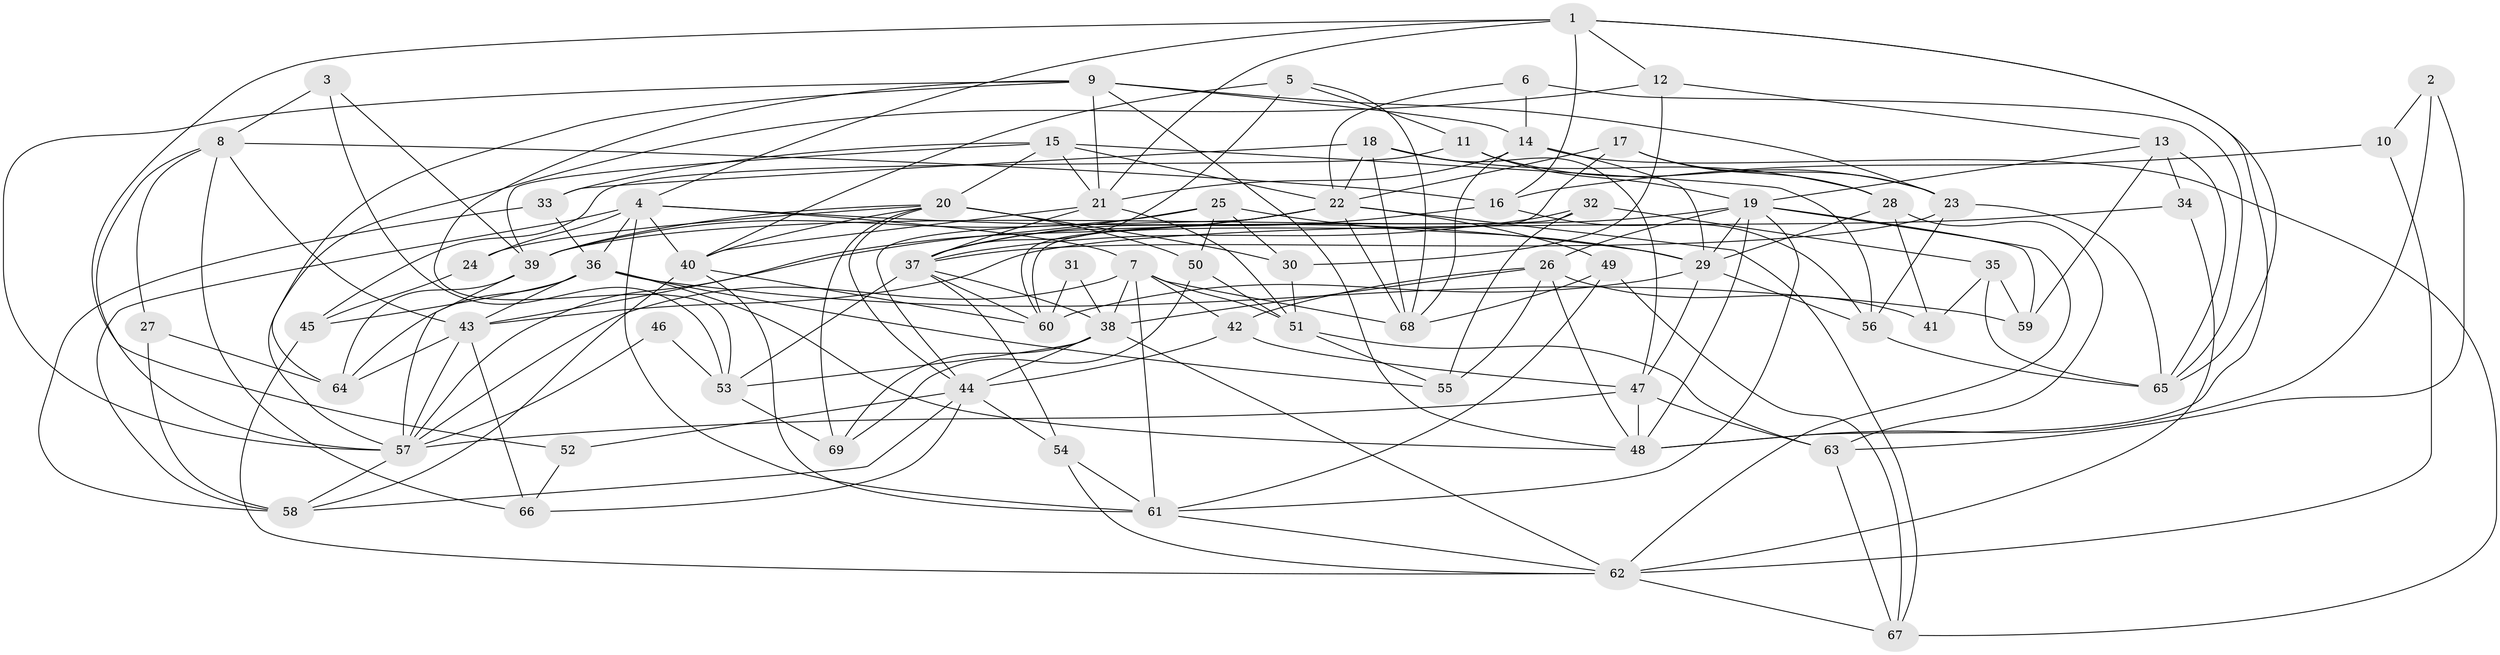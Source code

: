 // original degree distribution, {4: 0.2773722627737226, 7: 0.021897810218978103, 3: 0.23357664233576642, 2: 0.145985401459854, 6: 0.11678832116788321, 5: 0.19708029197080293, 8: 0.0072992700729927005}
// Generated by graph-tools (version 1.1) at 2025/37/03/04/25 23:37:04]
// undirected, 69 vertices, 187 edges
graph export_dot {
  node [color=gray90,style=filled];
  1;
  2;
  3;
  4;
  5;
  6;
  7;
  8;
  9;
  10;
  11;
  12;
  13;
  14;
  15;
  16;
  17;
  18;
  19;
  20;
  21;
  22;
  23;
  24;
  25;
  26;
  27;
  28;
  29;
  30;
  31;
  32;
  33;
  34;
  35;
  36;
  37;
  38;
  39;
  40;
  41;
  42;
  43;
  44;
  45;
  46;
  47;
  48;
  49;
  50;
  51;
  52;
  53;
  54;
  55;
  56;
  57;
  58;
  59;
  60;
  61;
  62;
  63;
  64;
  65;
  66;
  67;
  68;
  69;
  1 -- 4 [weight=1.0];
  1 -- 12 [weight=1.0];
  1 -- 16 [weight=1.0];
  1 -- 21 [weight=1.0];
  1 -- 48 [weight=1.0];
  1 -- 52 [weight=1.0];
  1 -- 65 [weight=1.0];
  2 -- 10 [weight=1.0];
  2 -- 48 [weight=1.0];
  2 -- 63 [weight=1.0];
  3 -- 8 [weight=1.0];
  3 -- 39 [weight=1.0];
  3 -- 53 [weight=1.0];
  4 -- 7 [weight=1.0];
  4 -- 24 [weight=2.0];
  4 -- 29 [weight=1.0];
  4 -- 36 [weight=1.0];
  4 -- 40 [weight=2.0];
  4 -- 58 [weight=1.0];
  4 -- 61 [weight=1.0];
  5 -- 11 [weight=1.0];
  5 -- 37 [weight=1.0];
  5 -- 40 [weight=1.0];
  5 -- 68 [weight=1.0];
  6 -- 14 [weight=1.0];
  6 -- 22 [weight=1.0];
  6 -- 65 [weight=1.0];
  7 -- 38 [weight=1.0];
  7 -- 42 [weight=1.0];
  7 -- 51 [weight=1.0];
  7 -- 57 [weight=1.0];
  7 -- 61 [weight=1.0];
  7 -- 68 [weight=1.0];
  8 -- 16 [weight=1.0];
  8 -- 27 [weight=1.0];
  8 -- 43 [weight=1.0];
  8 -- 57 [weight=1.0];
  8 -- 66 [weight=1.0];
  9 -- 14 [weight=1.0];
  9 -- 21 [weight=1.0];
  9 -- 23 [weight=1.0];
  9 -- 48 [weight=1.0];
  9 -- 53 [weight=1.0];
  9 -- 57 [weight=1.0];
  9 -- 64 [weight=1.0];
  10 -- 16 [weight=1.0];
  10 -- 62 [weight=1.0];
  11 -- 19 [weight=1.0];
  11 -- 23 [weight=1.0];
  11 -- 45 [weight=1.0];
  12 -- 13 [weight=1.0];
  12 -- 30 [weight=1.0];
  12 -- 57 [weight=1.0];
  13 -- 19 [weight=1.0];
  13 -- 34 [weight=2.0];
  13 -- 59 [weight=1.0];
  13 -- 65 [weight=1.0];
  14 -- 21 [weight=1.0];
  14 -- 29 [weight=1.0];
  14 -- 67 [weight=1.0];
  14 -- 68 [weight=1.0];
  15 -- 20 [weight=1.0];
  15 -- 21 [weight=1.0];
  15 -- 22 [weight=1.0];
  15 -- 33 [weight=1.0];
  15 -- 39 [weight=1.0];
  15 -- 56 [weight=2.0];
  16 -- 37 [weight=1.0];
  16 -- 56 [weight=1.0];
  17 -- 22 [weight=1.0];
  17 -- 23 [weight=2.0];
  17 -- 28 [weight=1.0];
  17 -- 60 [weight=2.0];
  18 -- 22 [weight=1.0];
  18 -- 28 [weight=1.0];
  18 -- 33 [weight=1.0];
  18 -- 47 [weight=1.0];
  18 -- 68 [weight=1.0];
  19 -- 26 [weight=1.0];
  19 -- 29 [weight=1.0];
  19 -- 39 [weight=2.0];
  19 -- 48 [weight=1.0];
  19 -- 59 [weight=1.0];
  19 -- 61 [weight=1.0];
  19 -- 62 [weight=1.0];
  20 -- 24 [weight=1.0];
  20 -- 30 [weight=1.0];
  20 -- 39 [weight=1.0];
  20 -- 40 [weight=1.0];
  20 -- 44 [weight=1.0];
  20 -- 50 [weight=3.0];
  20 -- 69 [weight=1.0];
  21 -- 37 [weight=1.0];
  21 -- 40 [weight=1.0];
  21 -- 51 [weight=1.0];
  22 -- 37 [weight=1.0];
  22 -- 43 [weight=1.0];
  22 -- 44 [weight=1.0];
  22 -- 49 [weight=1.0];
  22 -- 67 [weight=1.0];
  22 -- 68 [weight=1.0];
  23 -- 37 [weight=1.0];
  23 -- 56 [weight=1.0];
  23 -- 65 [weight=1.0];
  24 -- 45 [weight=1.0];
  25 -- 29 [weight=1.0];
  25 -- 30 [weight=1.0];
  25 -- 39 [weight=1.0];
  25 -- 50 [weight=1.0];
  25 -- 57 [weight=1.0];
  26 -- 38 [weight=1.0];
  26 -- 41 [weight=1.0];
  26 -- 42 [weight=1.0];
  26 -- 48 [weight=1.0];
  26 -- 55 [weight=1.0];
  27 -- 58 [weight=1.0];
  27 -- 64 [weight=1.0];
  28 -- 29 [weight=1.0];
  28 -- 41 [weight=1.0];
  28 -- 63 [weight=1.0];
  29 -- 47 [weight=2.0];
  29 -- 56 [weight=1.0];
  29 -- 60 [weight=1.0];
  30 -- 51 [weight=1.0];
  31 -- 38 [weight=1.0];
  31 -- 60 [weight=1.0];
  32 -- 35 [weight=1.0];
  32 -- 37 [weight=1.0];
  32 -- 55 [weight=1.0];
  32 -- 60 [weight=1.0];
  33 -- 36 [weight=1.0];
  33 -- 58 [weight=1.0];
  34 -- 43 [weight=1.0];
  34 -- 62 [weight=1.0];
  35 -- 41 [weight=1.0];
  35 -- 59 [weight=1.0];
  35 -- 65 [weight=1.0];
  36 -- 43 [weight=1.0];
  36 -- 45 [weight=1.0];
  36 -- 48 [weight=1.0];
  36 -- 55 [weight=1.0];
  36 -- 59 [weight=1.0];
  36 -- 64 [weight=1.0];
  37 -- 38 [weight=1.0];
  37 -- 53 [weight=2.0];
  37 -- 54 [weight=1.0];
  37 -- 60 [weight=1.0];
  38 -- 44 [weight=1.0];
  38 -- 53 [weight=2.0];
  38 -- 62 [weight=1.0];
  38 -- 69 [weight=1.0];
  39 -- 57 [weight=1.0];
  39 -- 64 [weight=1.0];
  40 -- 58 [weight=1.0];
  40 -- 60 [weight=1.0];
  40 -- 61 [weight=1.0];
  42 -- 44 [weight=2.0];
  42 -- 47 [weight=1.0];
  43 -- 57 [weight=1.0];
  43 -- 64 [weight=1.0];
  43 -- 66 [weight=1.0];
  44 -- 52 [weight=1.0];
  44 -- 54 [weight=1.0];
  44 -- 58 [weight=1.0];
  44 -- 66 [weight=1.0];
  45 -- 62 [weight=1.0];
  46 -- 53 [weight=1.0];
  46 -- 57 [weight=1.0];
  47 -- 48 [weight=2.0];
  47 -- 57 [weight=1.0];
  47 -- 63 [weight=2.0];
  49 -- 61 [weight=1.0];
  49 -- 67 [weight=1.0];
  49 -- 68 [weight=1.0];
  50 -- 51 [weight=1.0];
  50 -- 69 [weight=1.0];
  51 -- 55 [weight=1.0];
  51 -- 63 [weight=1.0];
  52 -- 66 [weight=1.0];
  53 -- 69 [weight=2.0];
  54 -- 61 [weight=1.0];
  54 -- 62 [weight=1.0];
  56 -- 65 [weight=1.0];
  57 -- 58 [weight=1.0];
  61 -- 62 [weight=1.0];
  62 -- 67 [weight=1.0];
  63 -- 67 [weight=2.0];
}
